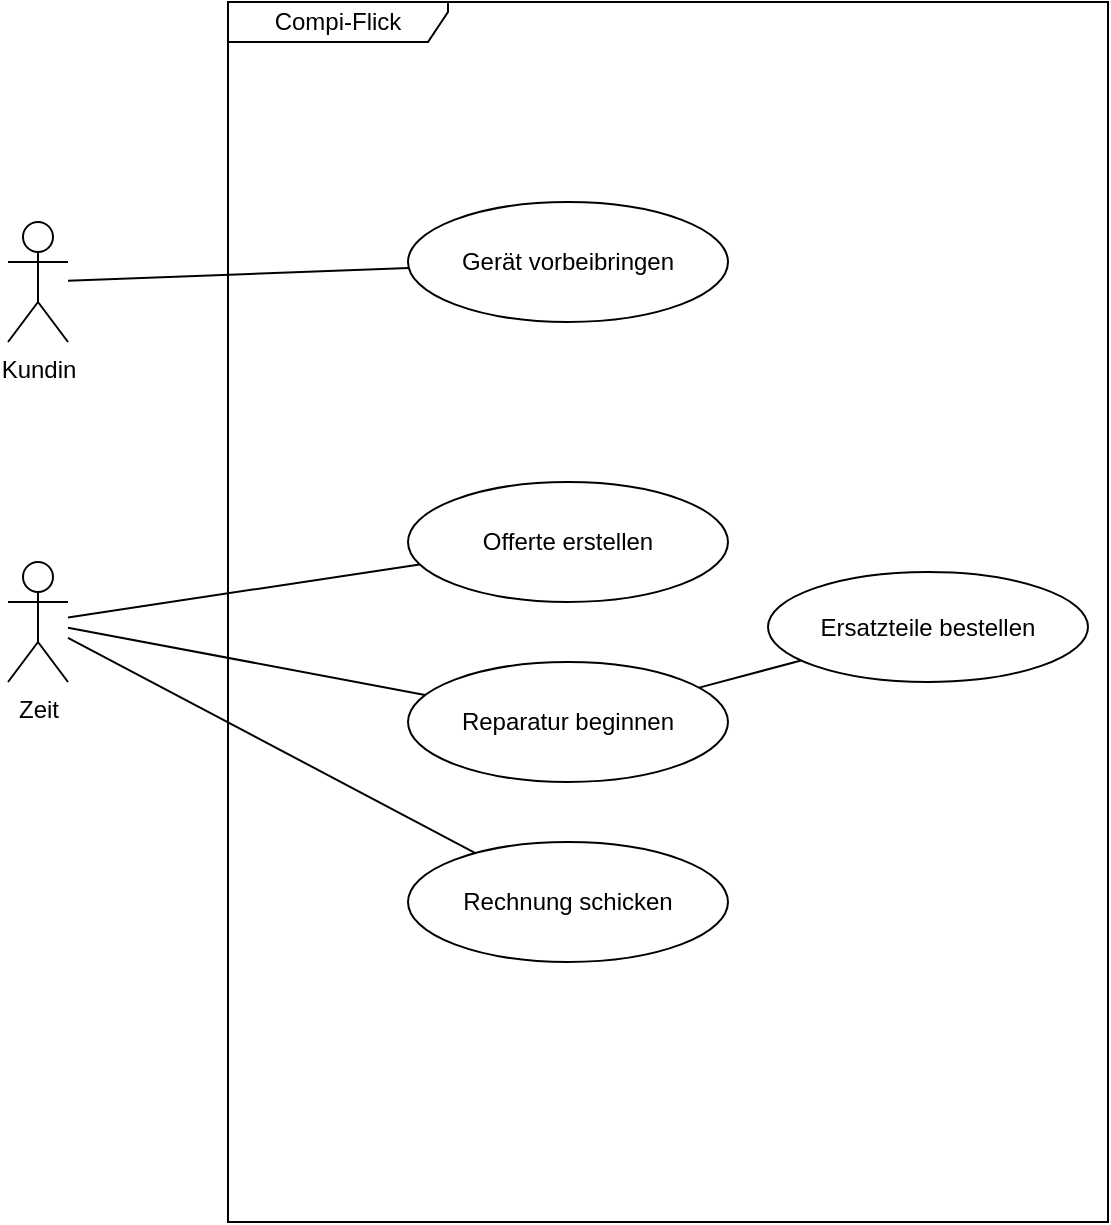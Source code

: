 <mxfile version="13.6.9" type="github">
  <diagram id="21VgOU-teF4cOT1An5-7" name="Page-1">
    <mxGraphModel dx="1422" dy="751" grid="1" gridSize="10" guides="1" tooltips="1" connect="1" arrows="1" fold="1" page="1" pageScale="1" pageWidth="850" pageHeight="1100" math="0" shadow="0">
      <root>
        <mxCell id="0" />
        <mxCell id="1" parent="0" />
        <mxCell id="9S1AJZHRasZA08K6zmYZ-1" value="Compi-Flick" style="shape=umlFrame;whiteSpace=wrap;html=1;width=110;height=20;" parent="1" vertex="1">
          <mxGeometry x="180" y="320" width="440" height="610" as="geometry" />
        </mxCell>
        <mxCell id="9S1AJZHRasZA08K6zmYZ-2" value="Gerät vorbeibringen" style="ellipse;whiteSpace=wrap;html=1;" parent="1" vertex="1">
          <mxGeometry x="270" y="420" width="160" height="60" as="geometry" />
        </mxCell>
        <mxCell id="9S1AJZHRasZA08K6zmYZ-6" style="edgeStyle=none;rounded=0;orthogonalLoop=1;jettySize=auto;html=1;endArrow=none;endFill=0;" parent="1" source="9S1AJZHRasZA08K6zmYZ-5" target="9S1AJZHRasZA08K6zmYZ-2" edge="1">
          <mxGeometry relative="1" as="geometry" />
        </mxCell>
        <mxCell id="9S1AJZHRasZA08K6zmYZ-5" value="Kundin" style="shape=umlActor;verticalLabelPosition=bottom;verticalAlign=top;html=1;outlineConnect=0;" parent="1" vertex="1">
          <mxGeometry x="70" y="430" width="30" height="60" as="geometry" />
        </mxCell>
        <mxCell id="9S1AJZHRasZA08K6zmYZ-12" style="edgeStyle=none;rounded=0;orthogonalLoop=1;jettySize=auto;html=1;endArrow=none;endFill=0;" parent="1" source="9S1AJZHRasZA08K6zmYZ-7" target="9S1AJZHRasZA08K6zmYZ-9" edge="1">
          <mxGeometry relative="1" as="geometry" />
        </mxCell>
        <mxCell id="9S1AJZHRasZA08K6zmYZ-14" style="edgeStyle=none;rounded=0;orthogonalLoop=1;jettySize=auto;html=1;endArrow=none;endFill=0;" parent="1" source="9S1AJZHRasZA08K6zmYZ-7" target="9S1AJZHRasZA08K6zmYZ-13" edge="1">
          <mxGeometry relative="1" as="geometry" />
        </mxCell>
        <mxCell id="9S1AJZHRasZA08K6zmYZ-7" value="Zeit" style="shape=umlActor;verticalLabelPosition=bottom;verticalAlign=top;html=1;outlineConnect=0;" parent="1" vertex="1">
          <mxGeometry x="70" y="600" width="30" height="60" as="geometry" />
        </mxCell>
        <mxCell id="9S1AJZHRasZA08K6zmYZ-11" style="edgeStyle=none;rounded=0;orthogonalLoop=1;jettySize=auto;html=1;endArrow=none;endFill=0;" parent="1" source="9S1AJZHRasZA08K6zmYZ-9" target="9S1AJZHRasZA08K6zmYZ-10" edge="1">
          <mxGeometry relative="1" as="geometry" />
        </mxCell>
        <mxCell id="9S1AJZHRasZA08K6zmYZ-9" value="Reparatur beginnen" style="ellipse;whiteSpace=wrap;html=1;" parent="1" vertex="1">
          <mxGeometry x="270" y="650" width="160" height="60" as="geometry" />
        </mxCell>
        <mxCell id="9S1AJZHRasZA08K6zmYZ-10" value="Ersatzteile bestellen" style="ellipse;whiteSpace=wrap;html=1;" parent="1" vertex="1">
          <mxGeometry x="450" y="605" width="160" height="55" as="geometry" />
        </mxCell>
        <mxCell id="9S1AJZHRasZA08K6zmYZ-13" value="Rechnung schicken" style="ellipse;whiteSpace=wrap;html=1;" parent="1" vertex="1">
          <mxGeometry x="270" y="740" width="160" height="60" as="geometry" />
        </mxCell>
        <mxCell id="1-h9HNmAEF7GxXEI_rl2-3" value="Offerte erstellen" style="ellipse;whiteSpace=wrap;html=1;" parent="1" vertex="1">
          <mxGeometry x="270" y="560" width="160" height="60" as="geometry" />
        </mxCell>
        <mxCell id="1-h9HNmAEF7GxXEI_rl2-5" style="edgeStyle=none;rounded=0;orthogonalLoop=1;jettySize=auto;html=1;endArrow=none;endFill=0;" parent="1" source="9S1AJZHRasZA08K6zmYZ-7" target="1-h9HNmAEF7GxXEI_rl2-3" edge="1">
          <mxGeometry relative="1" as="geometry">
            <mxPoint x="100" y="632.83" as="sourcePoint" />
            <mxPoint x="278.536" y="666.516" as="targetPoint" />
          </mxGeometry>
        </mxCell>
      </root>
    </mxGraphModel>
  </diagram>
</mxfile>
